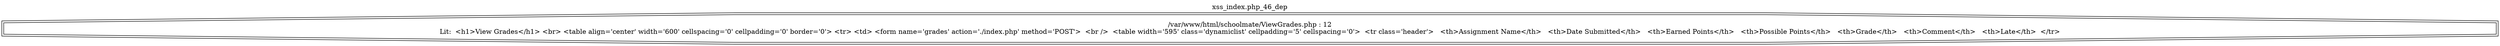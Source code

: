 digraph cfg {
  label="xss_index.php_46_dep";
  labelloc=t;
  n1 [shape=doubleoctagon, label="/var/www/html/schoolmate/ViewGrades.php : 12\nLit:  <h1>View Grades</h1> <br> <table align='center' width='600' cellspacing='0' cellpadding='0' border='0'> <tr> <td> <form name='grades' action='./index.php' method='POST'>  <br />  <table width='595' class='dynamiclist' cellpadding='5' cellspacing='0'>  <tr class='header'>   <th>Assignment Name</th>   <th>Date Submitted</th>   <th>Earned Points</th>   <th>Possible Points</th>   <th>Grade</th>   <th>Comment</th>   <th>Late</th>  </tr>\n"];
}
